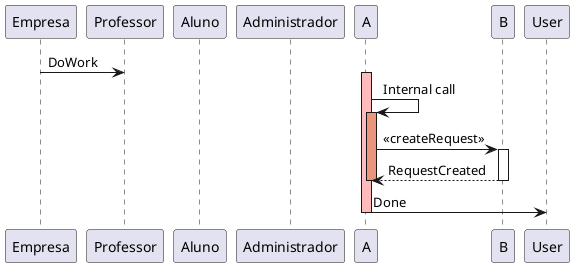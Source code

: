 @startuml
participant Empresa as emp
participant Professor as prof
participant Aluno as alu
participant Administrador as adm

emp -> prof: DoWork
activate A #FFBBBB

A -> A: Internal call
activate A #DarkSalmon

A -> B: << createRequest >>
activate B

B --> A: RequestCreated
deactivate B
deactivate A
A -> User: Done
deactivate A

@enduml
